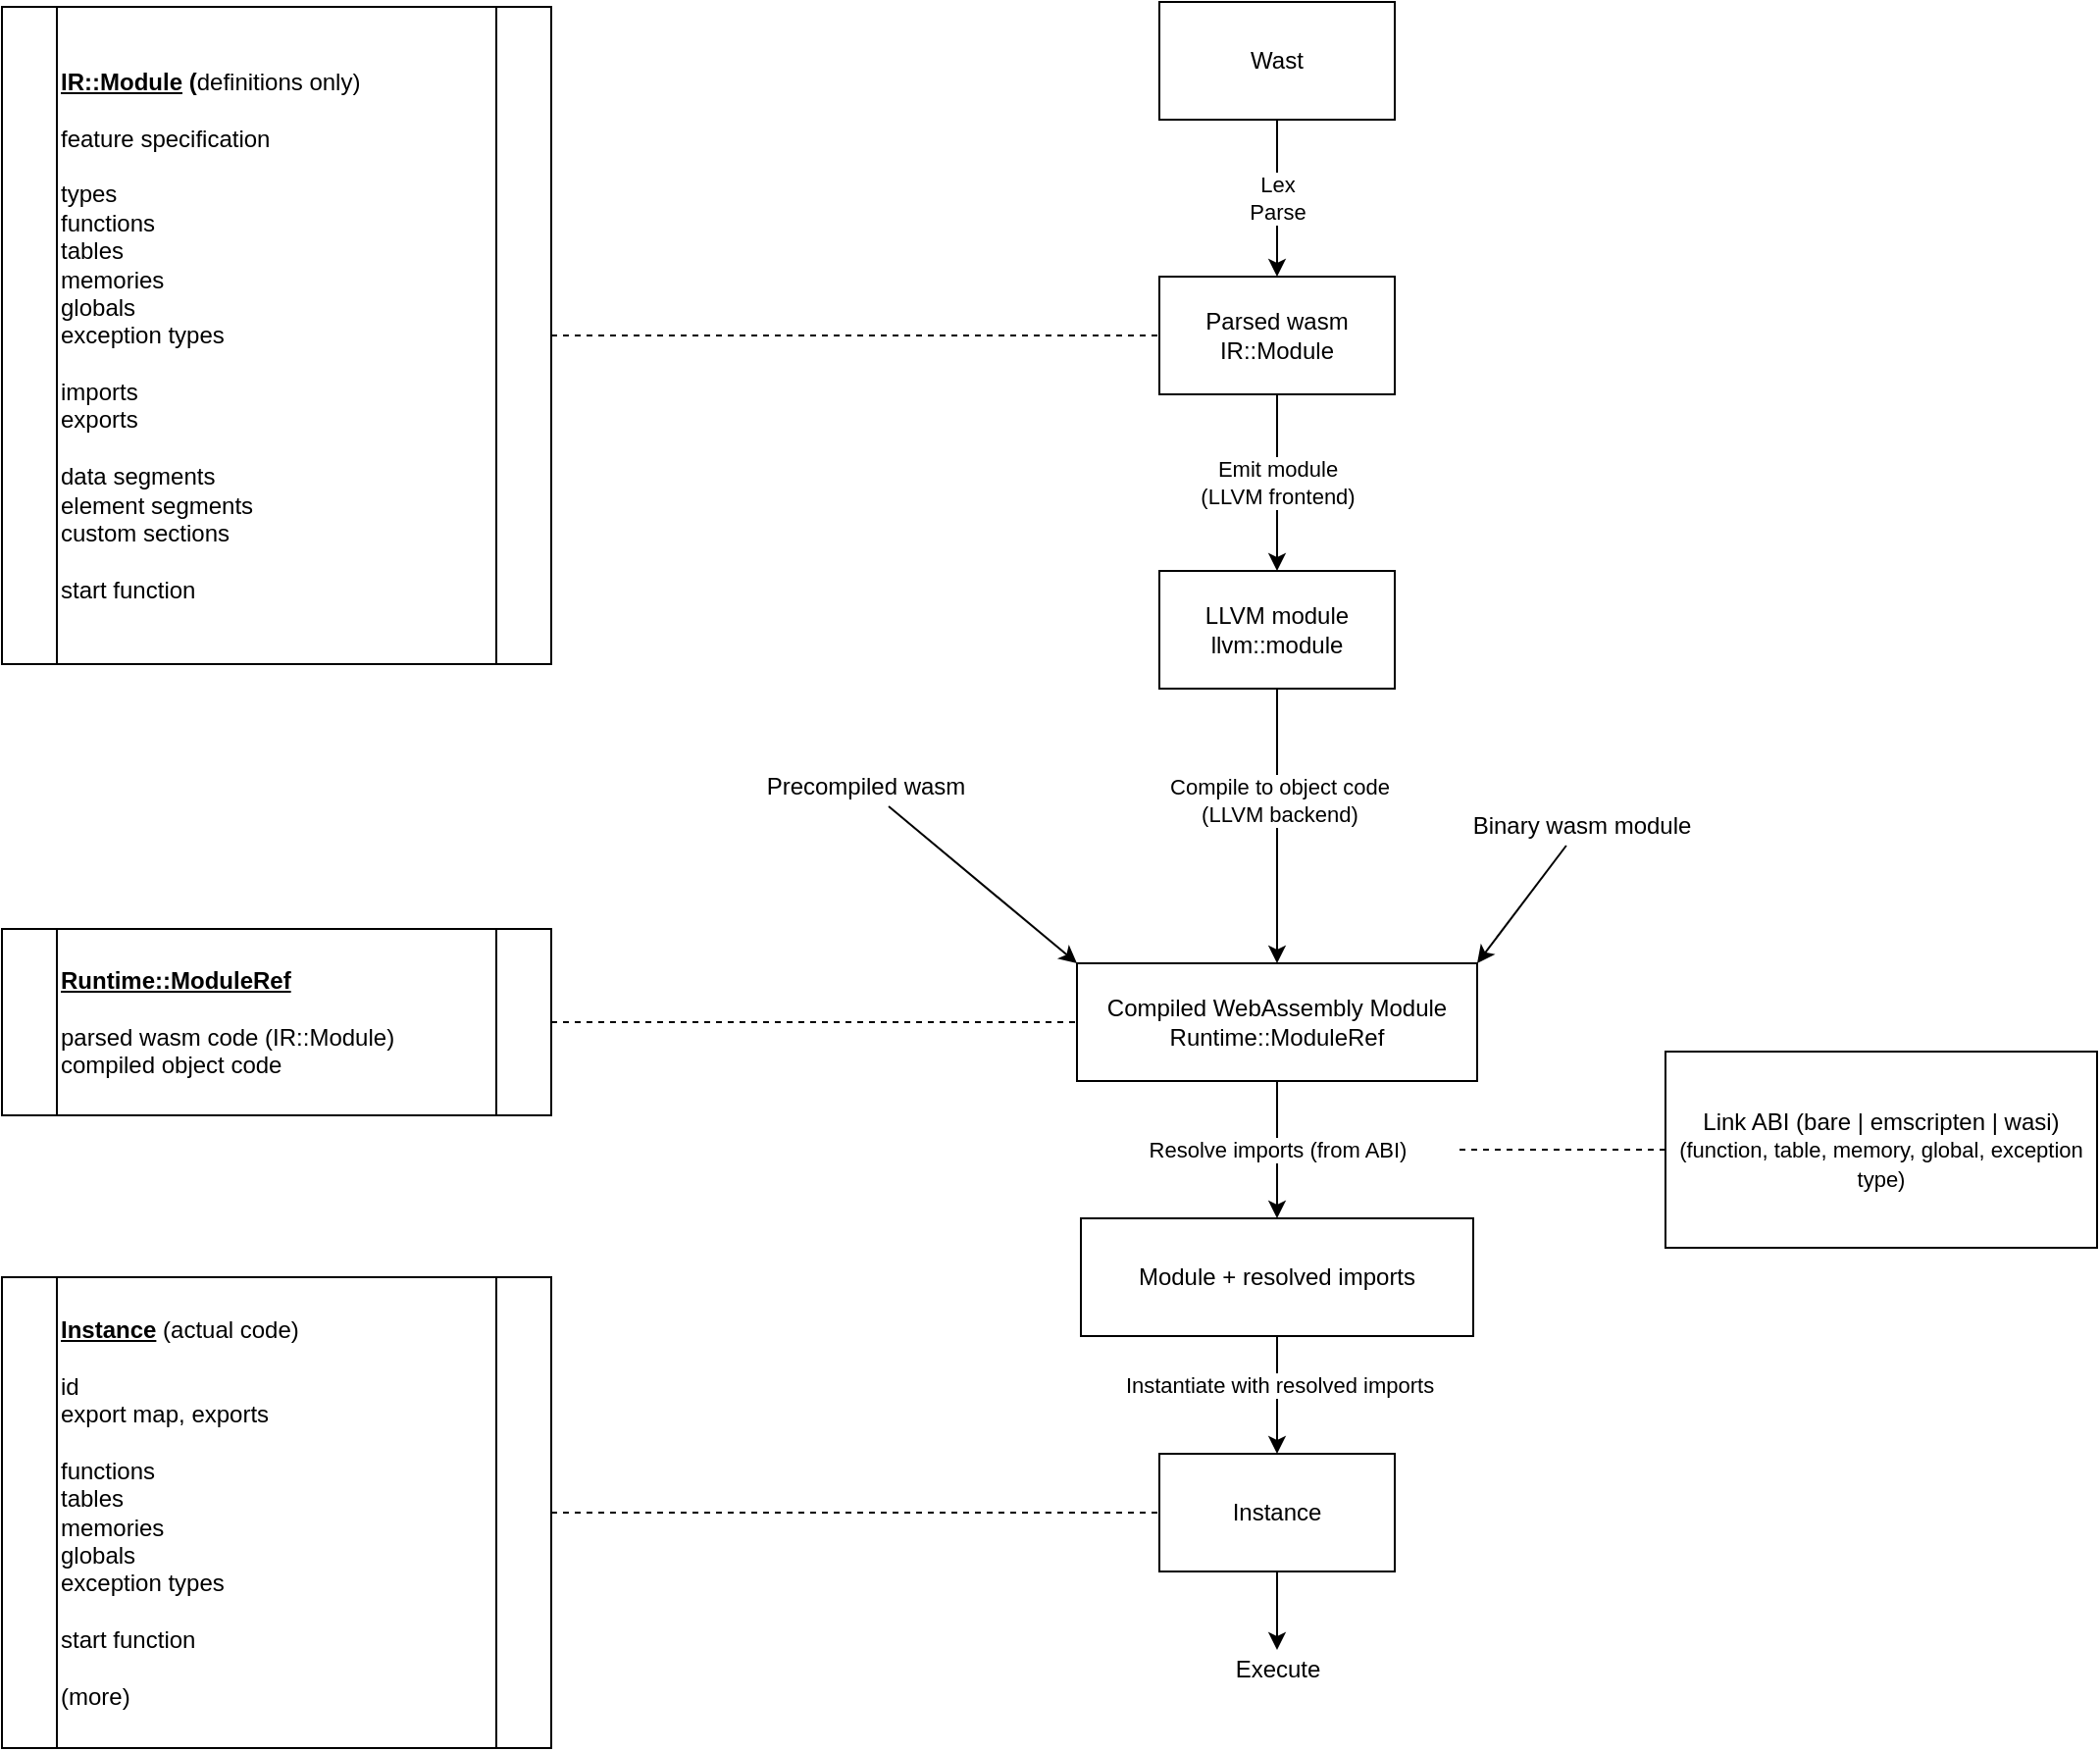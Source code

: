 <mxfile>
    <diagram id="vLQ2C9DQyY8QtarYVfvH" name="Page-1">
        <mxGraphModel dx="2026" dy="2073" grid="1" gridSize="10" guides="1" tooltips="1" connect="1" arrows="1" fold="1" page="1" pageScale="1" pageWidth="850" pageHeight="1100" math="0" shadow="0">
            <root>
                <mxCell id="0"/>
                <mxCell id="1" parent="0"/>
                <mxCell id="2" value="Compiled WebAssembly Module&lt;br&gt;Runtime::ModuleRef" style="whiteSpace=wrap;html=1;" parent="1" vertex="1">
                    <mxGeometry x="308" y="300" width="204" height="60" as="geometry"/>
                </mxCell>
                <mxCell id="5" style="edgeStyle=none;html=1;entryX=0;entryY=0;entryDx=0;entryDy=0;" parent="1" source="3" target="2" edge="1">
                    <mxGeometry relative="1" as="geometry"/>
                </mxCell>
                <mxCell id="3" value="Precompiled wasm" style="text;html=1;resizable=0;autosize=1;align=center;verticalAlign=middle;points=[];fillColor=none;strokeColor=none;rounded=0;" parent="1" vertex="1">
                    <mxGeometry x="140" y="200" width="120" height="20" as="geometry"/>
                </mxCell>
                <mxCell id="25" value="Lex&lt;br&gt;Parse" style="edgeStyle=none;html=1;exitX=0.5;exitY=1;exitDx=0;exitDy=0;" parent="1" source="31" target="24" edge="1">
                    <mxGeometry relative="1" as="geometry">
                        <mxPoint x="320" y="-120" as="sourcePoint"/>
                    </mxGeometry>
                </mxCell>
                <mxCell id="10" value="Resolve imports (from ABI)" style="edgeStyle=none;html=1;" parent="1" source="2" target="9" edge="1">
                    <mxGeometry relative="1" as="geometry">
                        <mxPoint x="415" y="470" as="sourcePoint"/>
                    </mxGeometry>
                </mxCell>
                <mxCell id="15" style="edgeStyle=none;html=1;endArrow=classic;endFill=1;" parent="1" source="9" target="14" edge="1">
                    <mxGeometry relative="1" as="geometry"/>
                </mxCell>
                <mxCell id="16" value="Instantiate with resolved imports" style="edgeLabel;html=1;align=center;verticalAlign=middle;resizable=0;points=[];" parent="15" vertex="1" connectable="0">
                    <mxGeometry x="-0.167" y="1" relative="1" as="geometry">
                        <mxPoint as="offset"/>
                    </mxGeometry>
                </mxCell>
                <mxCell id="9" value="Module + resolved imports" style="whiteSpace=wrap;html=1;" parent="1" vertex="1">
                    <mxGeometry x="310" y="430" width="200" height="60" as="geometry"/>
                </mxCell>
                <mxCell id="13" style="edgeStyle=none;html=1;endArrow=none;endFill=0;dashed=1;" parent="1" source="11" edge="1">
                    <mxGeometry relative="1" as="geometry">
                        <mxPoint x="500" y="395" as="targetPoint"/>
                    </mxGeometry>
                </mxCell>
                <mxCell id="11" value="Link ABI (bare | emscripten | wasi)&lt;br&gt;&lt;span style=&quot;font-size: 11px&quot;&gt;(function, table, memory, global, exception type)&lt;/span&gt;" style="whiteSpace=wrap;html=1;" parent="1" vertex="1">
                    <mxGeometry x="608" y="345" width="220" height="100" as="geometry"/>
                </mxCell>
                <mxCell id="21" style="edgeStyle=none;html=1;endArrow=classic;endFill=1;" parent="1" source="14" target="20" edge="1">
                    <mxGeometry relative="1" as="geometry"/>
                </mxCell>
                <mxCell id="14" value="Instance" style="whiteSpace=wrap;html=1;" parent="1" vertex="1">
                    <mxGeometry x="350" y="550" width="120" height="60" as="geometry"/>
                </mxCell>
                <mxCell id="20" value="Execute" style="text;html=1;align=center;verticalAlign=middle;resizable=0;points=[];autosize=1;strokeColor=none;fillColor=none;" parent="1" vertex="1">
                    <mxGeometry x="380" y="650" width="60" height="20" as="geometry"/>
                </mxCell>
                <mxCell id="28" style="edgeStyle=none;html=1;entryX=1;entryY=0;entryDx=0;entryDy=0;" parent="1" source="22" target="2" edge="1">
                    <mxGeometry relative="1" as="geometry"/>
                </mxCell>
                <mxCell id="22" value="Binary wasm module" style="text;html=1;align=center;verticalAlign=middle;resizable=0;points=[];autosize=1;strokeColor=none;fillColor=none;" parent="1" vertex="1">
                    <mxGeometry x="500" y="220" width="130" height="20" as="geometry"/>
                </mxCell>
                <mxCell id="26" style="edgeStyle=none;html=1;entryX=0.5;entryY=0;entryDx=0;entryDy=0;exitX=0.5;exitY=1;exitDx=0;exitDy=0;" parent="1" source="29" target="2" edge="1">
                    <mxGeometry relative="1" as="geometry"/>
                </mxCell>
                <mxCell id="27" value="Compile to object code&lt;br&gt;(LLVM backend)" style="edgeLabel;html=1;align=center;verticalAlign=middle;resizable=0;points=[];" parent="26" vertex="1" connectable="0">
                    <mxGeometry x="-0.179" y="1" relative="1" as="geometry">
                        <mxPoint y="-1" as="offset"/>
                    </mxGeometry>
                </mxCell>
                <mxCell id="30" value="Emit module&lt;br&gt;(LLVM frontend)" style="edgeStyle=none;html=1;entryX=0.5;entryY=0;entryDx=0;entryDy=0;" edge="1" parent="1" source="24" target="29">
                    <mxGeometry relative="1" as="geometry"/>
                </mxCell>
                <mxCell id="24" value="Parsed wasm&lt;br&gt;IR::Module" style="whiteSpace=wrap;html=1;" parent="1" vertex="1">
                    <mxGeometry x="350" y="-50" width="120" height="60" as="geometry"/>
                </mxCell>
                <mxCell id="29" value="LLVM module&lt;br&gt;llvm::module" style="whiteSpace=wrap;html=1;" vertex="1" parent="1">
                    <mxGeometry x="350" y="100" width="120" height="60" as="geometry"/>
                </mxCell>
                <mxCell id="31" value="Wast" style="whiteSpace=wrap;html=1;" vertex="1" parent="1">
                    <mxGeometry x="350" y="-190" width="120" height="60" as="geometry"/>
                </mxCell>
                <mxCell id="36" style="edgeStyle=none;html=1;entryX=0;entryY=0.5;entryDx=0;entryDy=0;endArrow=none;endFill=0;dashed=1;" edge="1" parent="1" source="34" target="24">
                    <mxGeometry relative="1" as="geometry"/>
                </mxCell>
                <mxCell id="34" value="&lt;b&gt;&lt;u&gt;IR::Module&lt;/u&gt;&lt;/b&gt; &lt;b&gt;(&lt;/b&gt;definitions only)&lt;br&gt;&lt;br&gt;feature specification&lt;br&gt;&lt;br&gt;types&lt;br&gt;functions&lt;br&gt;tables&lt;br&gt;memories&lt;br&gt;globals&lt;br&gt;exception types&lt;br&gt;&lt;br&gt;imports&lt;br&gt;exports&lt;br&gt;&lt;br&gt;data segments&lt;br&gt;element segments&lt;br&gt;custom sections&lt;br&gt;&lt;br&gt;start function" style="shape=process;whiteSpace=wrap;html=1;backgroundOutline=1;align=left;" vertex="1" parent="1">
                    <mxGeometry x="-240" y="-187.5" width="280" height="335" as="geometry"/>
                </mxCell>
                <mxCell id="38" style="edgeStyle=none;html=1;dashed=1;endArrow=none;endFill=0;" edge="1" parent="1" source="37" target="2">
                    <mxGeometry relative="1" as="geometry"/>
                </mxCell>
                <mxCell id="37" value="&lt;u style=&quot;font-weight: bold&quot;&gt;Runtime::ModuleRef&lt;/u&gt;&lt;br&gt;&lt;br&gt;parsed wasm code (IR::Module)&lt;br&gt;compiled object code" style="shape=process;whiteSpace=wrap;html=1;backgroundOutline=1;align=left;" vertex="1" parent="1">
                    <mxGeometry x="-240" y="282.5" width="280" height="95" as="geometry"/>
                </mxCell>
                <mxCell id="40" style="edgeStyle=none;html=1;dashed=1;endArrow=none;endFill=0;" edge="1" parent="1" source="39" target="14">
                    <mxGeometry relative="1" as="geometry"/>
                </mxCell>
                <mxCell id="39" value="&lt;u&gt;&lt;b&gt;Instance&lt;/b&gt;&lt;/u&gt; (actual code)&lt;br&gt;&lt;br&gt;id&lt;br&gt;export map, exports&lt;br&gt;&lt;br&gt;functions&lt;br&gt;tables&lt;br&gt;memories&lt;br&gt;globals&lt;br&gt;exception types&lt;br&gt;&lt;br&gt;start function&lt;br&gt;&lt;br&gt;(more)" style="shape=process;whiteSpace=wrap;html=1;backgroundOutline=1;align=left;" vertex="1" parent="1">
                    <mxGeometry x="-240" y="460" width="280" height="240" as="geometry"/>
                </mxCell>
            </root>
        </mxGraphModel>
    </diagram>
</mxfile>